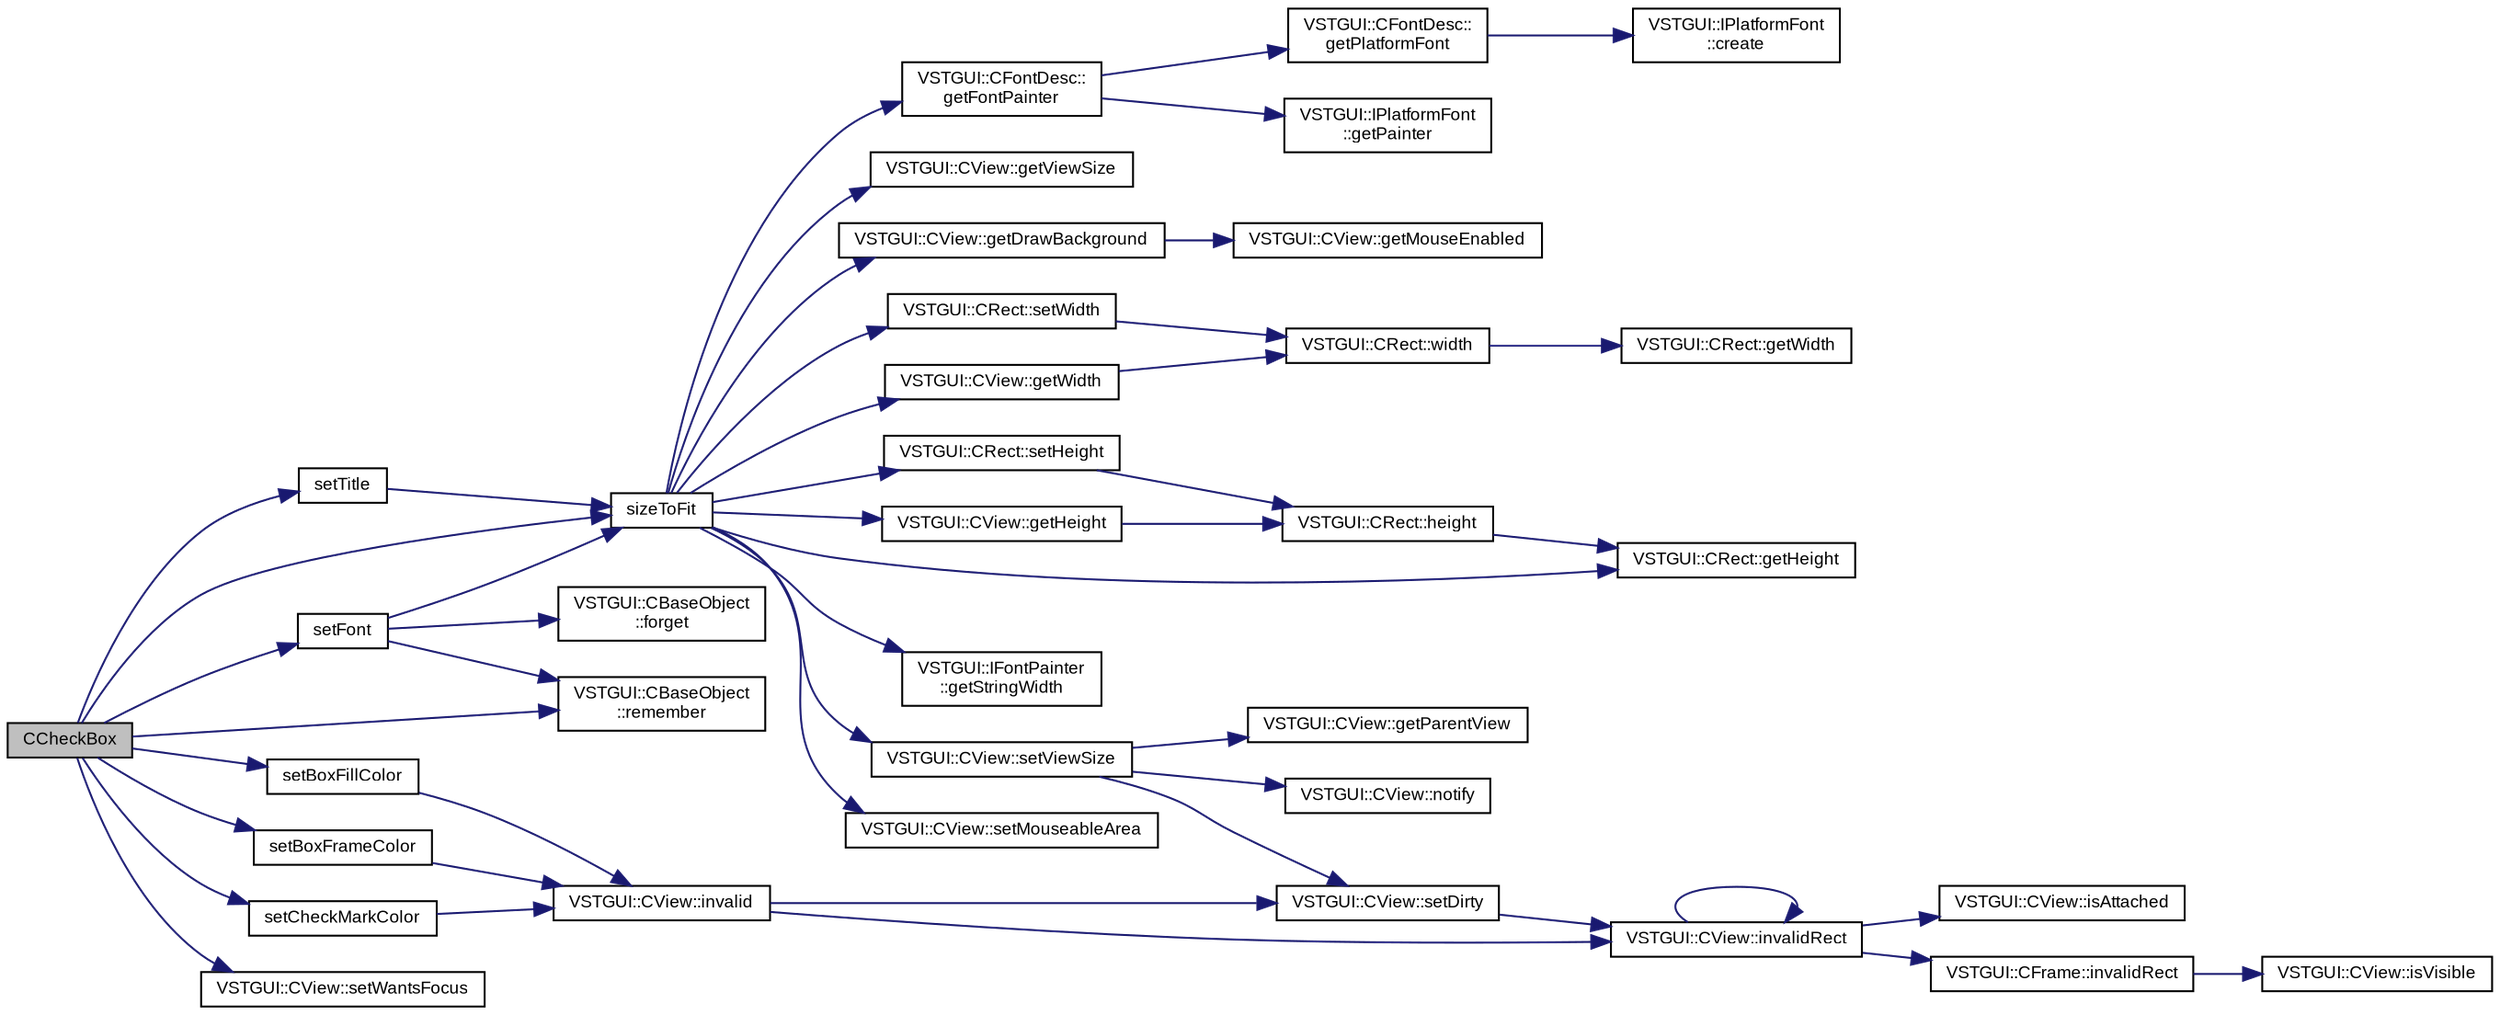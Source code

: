 digraph "CCheckBox"
{
  bgcolor="transparent";
  edge [fontname="Arial",fontsize="9",labelfontname="Arial",labelfontsize="9"];
  node [fontname="Arial",fontsize="9",shape=record];
  rankdir="LR";
  Node1 [label="CCheckBox",height=0.2,width=0.4,color="black", fillcolor="grey75", style="filled" fontcolor="black"];
  Node1 -> Node2 [color="midnightblue",fontsize="9",style="solid",fontname="Arial"];
  Node2 [label="setTitle",height=0.2,width=0.4,color="black",URL="$class_v_s_t_g_u_i_1_1_c_check_box.html#af306f5addd56c17cafb50d1ac631548b"];
  Node2 -> Node3 [color="midnightblue",fontsize="9",style="solid",fontname="Arial"];
  Node3 [label="sizeToFit",height=0.2,width=0.4,color="black",URL="$class_v_s_t_g_u_i_1_1_c_check_box.html#a1f9f5eb3e6ae65118a2c1f15f15acab3",tooltip="resize view to optimal size "];
  Node3 -> Node4 [color="midnightblue",fontsize="9",style="solid",fontname="Arial"];
  Node4 [label="VSTGUI::CFontDesc::\lgetFontPainter",height=0.2,width=0.4,color="black",URL="$class_v_s_t_g_u_i_1_1_c_font_desc.html#aa075f49db14f11f28c735bd3fdac075f"];
  Node4 -> Node5 [color="midnightblue",fontsize="9",style="solid",fontname="Arial"];
  Node5 [label="VSTGUI::CFontDesc::\lgetPlatformFont",height=0.2,width=0.4,color="black",URL="$class_v_s_t_g_u_i_1_1_c_font_desc.html#af97b831edbd57148720d11f0aeacd378"];
  Node5 -> Node6 [color="midnightblue",fontsize="9",style="solid",fontname="Arial"];
  Node6 [label="VSTGUI::IPlatformFont\l::create",height=0.2,width=0.4,color="black",URL="$class_v_s_t_g_u_i_1_1_i_platform_font.html#ab5bbf6b04fd98135937c67851192d639"];
  Node4 -> Node7 [color="midnightblue",fontsize="9",style="solid",fontname="Arial"];
  Node7 [label="VSTGUI::IPlatformFont\l::getPainter",height=0.2,width=0.4,color="black",URL="$class_v_s_t_g_u_i_1_1_i_platform_font.html#a6cc4bbf6394e7c8184f363c2b99e0a8b"];
  Node3 -> Node8 [color="midnightblue",fontsize="9",style="solid",fontname="Arial"];
  Node8 [label="VSTGUI::CView::getViewSize",height=0.2,width=0.4,color="black",URL="$class_v_s_t_g_u_i_1_1_c_view.html#a7b14fb07c53ccfa07dc91900f4fe01f1",tooltip="read only access to view size "];
  Node3 -> Node9 [color="midnightblue",fontsize="9",style="solid",fontname="Arial"];
  Node9 [label="VSTGUI::CView::getDrawBackground",height=0.2,width=0.4,color="black",URL="$class_v_s_t_g_u_i_1_1_c_view.html#afa1488e0de4da81a4892c3288f9a4f01"];
  Node9 -> Node10 [color="midnightblue",fontsize="9",style="solid",fontname="Arial"];
  Node10 [label="VSTGUI::CView::getMouseEnabled",height=0.2,width=0.4,color="black",URL="$class_v_s_t_g_u_i_1_1_c_view.html#acab79bf608c51aad89f6f1e491231cf1",tooltip="get the state of wheather this view uses the mouse or not "];
  Node3 -> Node11 [color="midnightblue",fontsize="9",style="solid",fontname="Arial"];
  Node11 [label="VSTGUI::CRect::setWidth",height=0.2,width=0.4,color="black",URL="$struct_v_s_t_g_u_i_1_1_c_rect.html#a43c65b4dbff10a6e0690afc240932ada"];
  Node11 -> Node12 [color="midnightblue",fontsize="9",style="solid",fontname="Arial"];
  Node12 [label="VSTGUI::CRect::width",height=0.2,width=0.4,color="black",URL="$struct_v_s_t_g_u_i_1_1_c_rect.html#aac17e64c594f7da1f088efeb1e53f114"];
  Node12 -> Node13 [color="midnightblue",fontsize="9",style="solid",fontname="Arial"];
  Node13 [label="VSTGUI::CRect::getWidth",height=0.2,width=0.4,color="black",URL="$struct_v_s_t_g_u_i_1_1_c_rect.html#a8b4fe88292b8e95807a9b07a26cd1cb1"];
  Node3 -> Node14 [color="midnightblue",fontsize="9",style="solid",fontname="Arial"];
  Node14 [label="VSTGUI::CView::getWidth",height=0.2,width=0.4,color="black",URL="$class_v_s_t_g_u_i_1_1_c_view.html#a8b4fe88292b8e95807a9b07a26cd1cb1",tooltip="get the width of the view "];
  Node14 -> Node12 [color="midnightblue",fontsize="9",style="solid",fontname="Arial"];
  Node3 -> Node15 [color="midnightblue",fontsize="9",style="solid",fontname="Arial"];
  Node15 [label="VSTGUI::CRect::setHeight",height=0.2,width=0.4,color="black",URL="$struct_v_s_t_g_u_i_1_1_c_rect.html#a73019d7036550c431f4a09eac2dc02c7"];
  Node15 -> Node16 [color="midnightblue",fontsize="9",style="solid",fontname="Arial"];
  Node16 [label="VSTGUI::CRect::height",height=0.2,width=0.4,color="black",URL="$struct_v_s_t_g_u_i_1_1_c_rect.html#a5ca7ffa8316b6835e331dfd01534ed32"];
  Node16 -> Node17 [color="midnightblue",fontsize="9",style="solid",fontname="Arial"];
  Node17 [label="VSTGUI::CRect::getHeight",height=0.2,width=0.4,color="black",URL="$struct_v_s_t_g_u_i_1_1_c_rect.html#a1f4be3a475a8fb7d8defa4621c01558d"];
  Node3 -> Node18 [color="midnightblue",fontsize="9",style="solid",fontname="Arial"];
  Node18 [label="VSTGUI::CView::getHeight",height=0.2,width=0.4,color="black",URL="$class_v_s_t_g_u_i_1_1_c_view.html#a1f4be3a475a8fb7d8defa4621c01558d",tooltip="get the height of the view "];
  Node18 -> Node16 [color="midnightblue",fontsize="9",style="solid",fontname="Arial"];
  Node3 -> Node17 [color="midnightblue",fontsize="9",style="solid",fontname="Arial"];
  Node3 -> Node19 [color="midnightblue",fontsize="9",style="solid",fontname="Arial"];
  Node19 [label="VSTGUI::IFontPainter\l::getStringWidth",height=0.2,width=0.4,color="black",URL="$class_v_s_t_g_u_i_1_1_i_font_painter.html#a90f63e9f8279867f0221f8312341866c"];
  Node3 -> Node20 [color="midnightblue",fontsize="9",style="solid",fontname="Arial"];
  Node20 [label="VSTGUI::CView::setViewSize",height=0.2,width=0.4,color="black",URL="$class_v_s_t_g_u_i_1_1_c_view.html#ada1ffb857aa147620f2d01522b37569d",tooltip="set views size "];
  Node20 -> Node21 [color="midnightblue",fontsize="9",style="solid",fontname="Arial"];
  Node21 [label="VSTGUI::CView::setDirty",height=0.2,width=0.4,color="black",URL="$class_v_s_t_g_u_i_1_1_c_view.html#a0f19a61606a7f547b62102310063ea76",tooltip="set the view to dirty so that it is redrawn in the next idle. Thread Safe ! "];
  Node21 -> Node22 [color="midnightblue",fontsize="9",style="solid",fontname="Arial"];
  Node22 [label="VSTGUI::CView::invalidRect",height=0.2,width=0.4,color="black",URL="$class_v_s_t_g_u_i_1_1_c_view.html#ad414ba3d5e64f9fdc11309e05266ffcf",tooltip="mark rect as invalid "];
  Node22 -> Node23 [color="midnightblue",fontsize="9",style="solid",fontname="Arial"];
  Node23 [label="VSTGUI::CView::isAttached",height=0.2,width=0.4,color="black",URL="$class_v_s_t_g_u_i_1_1_c_view.html#a1b7f04ee36bdaecd09a2625370dc90d8",tooltip="is view attached to a parentView "];
  Node22 -> Node22 [color="midnightblue",fontsize="9",style="solid",fontname="Arial"];
  Node22 -> Node24 [color="midnightblue",fontsize="9",style="solid",fontname="Arial"];
  Node24 [label="VSTGUI::CFrame::invalidRect",height=0.2,width=0.4,color="black",URL="$class_v_s_t_g_u_i_1_1_c_frame.html#ad414ba3d5e64f9fdc11309e05266ffcf",tooltip="mark rect as invalid "];
  Node24 -> Node25 [color="midnightblue",fontsize="9",style="solid",fontname="Arial"];
  Node25 [label="VSTGUI::CView::isVisible",height=0.2,width=0.4,color="black",URL="$class_v_s_t_g_u_i_1_1_c_view.html#a08422ee75ab02691943c1ca87e2bc563",tooltip="get visibility state "];
  Node20 -> Node26 [color="midnightblue",fontsize="9",style="solid",fontname="Arial"];
  Node26 [label="VSTGUI::CView::getParentView",height=0.2,width=0.4,color="black",URL="$class_v_s_t_g_u_i_1_1_c_view.html#ac45407fc7304ee33c5729fa04edaea76",tooltip="get parent view "];
  Node20 -> Node27 [color="midnightblue",fontsize="9",style="solid",fontname="Arial"];
  Node27 [label="VSTGUI::CView::notify",height=0.2,width=0.4,color="black",URL="$class_v_s_t_g_u_i_1_1_c_view.html#a15414e56ad0060f4b50f81ff44ad2a3e"];
  Node3 -> Node28 [color="midnightblue",fontsize="9",style="solid",fontname="Arial"];
  Node28 [label="VSTGUI::CView::setMouseableArea",height=0.2,width=0.4,color="black",URL="$class_v_s_t_g_u_i_1_1_c_view.html#aaf7594f7b73a027e5895469cbce92103",tooltip="set the area in which the view reacts to the mouse "];
  Node1 -> Node29 [color="midnightblue",fontsize="9",style="solid",fontname="Arial"];
  Node29 [label="setFont",height=0.2,width=0.4,color="black",URL="$class_v_s_t_g_u_i_1_1_c_check_box.html#a8bb2d9e1362a2b8d9047b2e895f794fd"];
  Node29 -> Node30 [color="midnightblue",fontsize="9",style="solid",fontname="Arial"];
  Node30 [label="VSTGUI::CBaseObject\l::forget",height=0.2,width=0.4,color="black",URL="$class_v_s_t_g_u_i_1_1_c_base_object.html#ad63e28fbe95a3458c97c60bfacd47ab8",tooltip="decrease refcount and delete object if refcount == 0 "];
  Node29 -> Node31 [color="midnightblue",fontsize="9",style="solid",fontname="Arial"];
  Node31 [label="VSTGUI::CBaseObject\l::remember",height=0.2,width=0.4,color="black",URL="$class_v_s_t_g_u_i_1_1_c_base_object.html#ada0719d1daaca4af1795018001769311",tooltip="increase refcount "];
  Node29 -> Node3 [color="midnightblue",fontsize="9",style="solid",fontname="Arial"];
  Node1 -> Node32 [color="midnightblue",fontsize="9",style="solid",fontname="Arial"];
  Node32 [label="setBoxFillColor",height=0.2,width=0.4,color="black",URL="$class_v_s_t_g_u_i_1_1_c_check_box.html#a3e5a5efcecffbc5d8593cd2b835596e5"];
  Node32 -> Node33 [color="midnightblue",fontsize="9",style="solid",fontname="Arial"];
  Node33 [label="VSTGUI::CView::invalid",height=0.2,width=0.4,color="black",URL="$class_v_s_t_g_u_i_1_1_c_view.html#a51647a4891b4a9cbaf8595171c5ad3fc",tooltip="mark whole view as invalid "];
  Node33 -> Node21 [color="midnightblue",fontsize="9",style="solid",fontname="Arial"];
  Node33 -> Node22 [color="midnightblue",fontsize="9",style="solid",fontname="Arial"];
  Node1 -> Node34 [color="midnightblue",fontsize="9",style="solid",fontname="Arial"];
  Node34 [label="setBoxFrameColor",height=0.2,width=0.4,color="black",URL="$class_v_s_t_g_u_i_1_1_c_check_box.html#a4c61f6cfd0632d75ece87f9ff54fdf30"];
  Node34 -> Node33 [color="midnightblue",fontsize="9",style="solid",fontname="Arial"];
  Node1 -> Node35 [color="midnightblue",fontsize="9",style="solid",fontname="Arial"];
  Node35 [label="setCheckMarkColor",height=0.2,width=0.4,color="black",URL="$class_v_s_t_g_u_i_1_1_c_check_box.html#ac7d01d774b11e60828fffa15532dbeab"];
  Node35 -> Node33 [color="midnightblue",fontsize="9",style="solid",fontname="Arial"];
  Node1 -> Node31 [color="midnightblue",fontsize="9",style="solid",fontname="Arial"];
  Node1 -> Node36 [color="midnightblue",fontsize="9",style="solid",fontname="Arial"];
  Node36 [label="VSTGUI::CView::setWantsFocus",height=0.2,width=0.4,color="black",URL="$class_v_s_t_g_u_i_1_1_c_view.html#a7c938477f787fe59b0eacb147a8c03a5",tooltip="set focus support on/off "];
  Node1 -> Node3 [color="midnightblue",fontsize="9",style="solid",fontname="Arial"];
}
